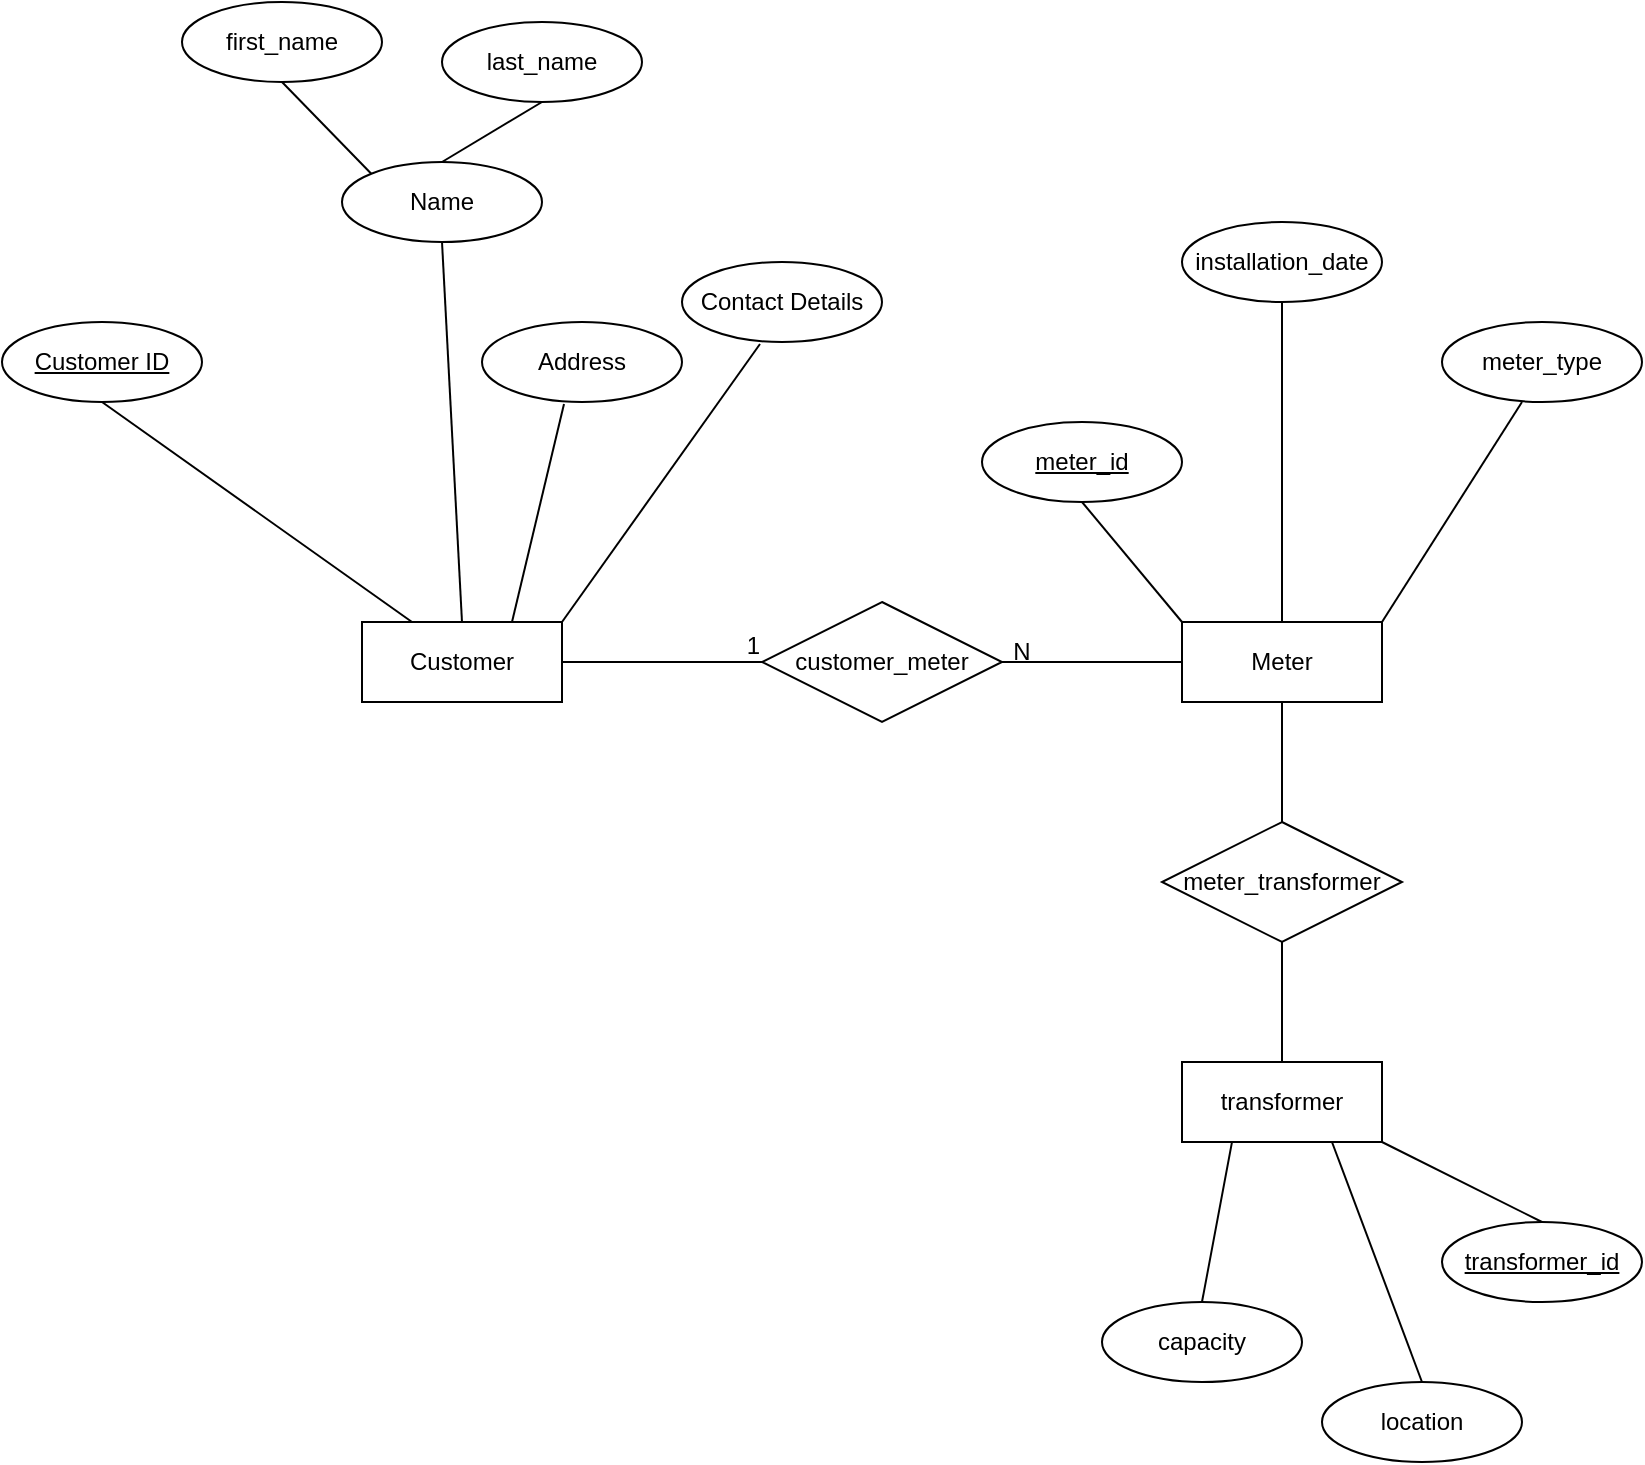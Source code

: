 <mxfile version="24.0.7" type="github">
  <diagram id="R2lEEEUBdFMjLlhIrx00" name="Page-1">
    <mxGraphModel dx="863" dy="447" grid="1" gridSize="10" guides="1" tooltips="1" connect="1" arrows="1" fold="1" page="1" pageScale="1" pageWidth="850" pageHeight="1100" math="0" shadow="0" extFonts="Permanent Marker^https://fonts.googleapis.com/css?family=Permanent+Marker">
      <root>
        <mxCell id="0" />
        <mxCell id="1" parent="0" />
        <mxCell id="2yULZD__tC6PANXnVsFt-1" value="Customer" style="whiteSpace=wrap;html=1;align=center;" vertex="1" parent="1">
          <mxGeometry x="190" y="340" width="100" height="40" as="geometry" />
        </mxCell>
        <mxCell id="2yULZD__tC6PANXnVsFt-2" value="Customer ID" style="ellipse;whiteSpace=wrap;html=1;align=center;fontStyle=4;" vertex="1" parent="1">
          <mxGeometry x="10" y="190" width="100" height="40" as="geometry" />
        </mxCell>
        <mxCell id="2yULZD__tC6PANXnVsFt-5" value="" style="endArrow=none;html=1;rounded=0;exitX=0.5;exitY=0;exitDx=0;exitDy=0;entryX=0.5;entryY=1;entryDx=0;entryDy=0;" edge="1" parent="1" source="2yULZD__tC6PANXnVsFt-1" target="2yULZD__tC6PANXnVsFt-7">
          <mxGeometry relative="1" as="geometry">
            <mxPoint x="110" y="120" as="sourcePoint" />
            <mxPoint x="270" y="120" as="targetPoint" />
            <Array as="points" />
          </mxGeometry>
        </mxCell>
        <mxCell id="2yULZD__tC6PANXnVsFt-6" value="" style="endArrow=none;html=1;rounded=0;exitX=0.5;exitY=1;exitDx=0;exitDy=0;entryX=0.25;entryY=0;entryDx=0;entryDy=0;" edge="1" parent="1" source="2yULZD__tC6PANXnVsFt-2" target="2yULZD__tC6PANXnVsFt-1">
          <mxGeometry relative="1" as="geometry">
            <mxPoint x="30" y="102" as="sourcePoint" />
            <mxPoint x="140" y="130" as="targetPoint" />
            <Array as="points" />
          </mxGeometry>
        </mxCell>
        <mxCell id="2yULZD__tC6PANXnVsFt-7" value="Name" style="ellipse;whiteSpace=wrap;html=1;align=center;" vertex="1" parent="1">
          <mxGeometry x="180" y="110" width="100" height="40" as="geometry" />
        </mxCell>
        <mxCell id="2yULZD__tC6PANXnVsFt-8" value="Address" style="ellipse;whiteSpace=wrap;html=1;align=center;" vertex="1" parent="1">
          <mxGeometry x="250" y="190" width="100" height="40" as="geometry" />
        </mxCell>
        <mxCell id="2yULZD__tC6PANXnVsFt-9" value="" style="endArrow=none;html=1;rounded=0;entryX=0.41;entryY=1.025;entryDx=0;entryDy=0;entryPerimeter=0;exitX=0.75;exitY=0;exitDx=0;exitDy=0;" edge="1" parent="1" source="2yULZD__tC6PANXnVsFt-1" target="2yULZD__tC6PANXnVsFt-8">
          <mxGeometry relative="1" as="geometry">
            <mxPoint x="150" y="240" as="sourcePoint" />
            <mxPoint x="330" y="210" as="targetPoint" />
          </mxGeometry>
        </mxCell>
        <mxCell id="2yULZD__tC6PANXnVsFt-10" value="Contact Details" style="ellipse;whiteSpace=wrap;html=1;align=center;" vertex="1" parent="1">
          <mxGeometry x="350" y="160" width="100" height="40" as="geometry" />
        </mxCell>
        <mxCell id="2yULZD__tC6PANXnVsFt-11" value="" style="endArrow=none;html=1;rounded=0;entryX=0.39;entryY=1.025;entryDx=0;entryDy=0;entryPerimeter=0;exitX=1;exitY=0;exitDx=0;exitDy=0;" edge="1" parent="1" source="2yULZD__tC6PANXnVsFt-1" target="2yULZD__tC6PANXnVsFt-10">
          <mxGeometry relative="1" as="geometry">
            <mxPoint x="260" y="210" as="sourcePoint" />
            <mxPoint x="420" y="210" as="targetPoint" />
          </mxGeometry>
        </mxCell>
        <mxCell id="2yULZD__tC6PANXnVsFt-12" value="first_name" style="ellipse;whiteSpace=wrap;html=1;align=center;" vertex="1" parent="1">
          <mxGeometry x="100" y="30" width="100" height="40" as="geometry" />
        </mxCell>
        <mxCell id="2yULZD__tC6PANXnVsFt-13" value="last_name" style="ellipse;whiteSpace=wrap;html=1;align=center;" vertex="1" parent="1">
          <mxGeometry x="230" y="40" width="100" height="40" as="geometry" />
        </mxCell>
        <mxCell id="2yULZD__tC6PANXnVsFt-14" value="" style="endArrow=none;html=1;rounded=0;entryX=0;entryY=0;entryDx=0;entryDy=0;exitX=0.5;exitY=1;exitDx=0;exitDy=0;" edge="1" parent="1" source="2yULZD__tC6PANXnVsFt-12" target="2yULZD__tC6PANXnVsFt-7">
          <mxGeometry relative="1" as="geometry">
            <mxPoint x="10" y="90" as="sourcePoint" />
            <mxPoint x="170" y="90" as="targetPoint" />
          </mxGeometry>
        </mxCell>
        <mxCell id="2yULZD__tC6PANXnVsFt-15" value="" style="endArrow=none;html=1;rounded=0;entryX=0.5;entryY=1;entryDx=0;entryDy=0;exitX=0.5;exitY=0;exitDx=0;exitDy=0;" edge="1" parent="1" source="2yULZD__tC6PANXnVsFt-7" target="2yULZD__tC6PANXnVsFt-13">
          <mxGeometry relative="1" as="geometry">
            <mxPoint x="100" y="130" as="sourcePoint" />
            <mxPoint x="260" y="130" as="targetPoint" />
          </mxGeometry>
        </mxCell>
        <mxCell id="2yULZD__tC6PANXnVsFt-16" value="Meter" style="whiteSpace=wrap;html=1;align=center;" vertex="1" parent="1">
          <mxGeometry x="600" y="340" width="100" height="40" as="geometry" />
        </mxCell>
        <mxCell id="2yULZD__tC6PANXnVsFt-18" value="" style="endArrow=none;html=1;rounded=0;exitX=0.5;exitY=1;exitDx=0;exitDy=0;entryX=0;entryY=0;entryDx=0;entryDy=0;" edge="1" parent="1" target="2yULZD__tC6PANXnVsFt-16">
          <mxGeometry relative="1" as="geometry">
            <mxPoint x="550" y="280" as="sourcePoint" />
            <mxPoint x="590" y="330" as="targetPoint" />
          </mxGeometry>
        </mxCell>
        <mxCell id="2yULZD__tC6PANXnVsFt-21" value="installation_date" style="ellipse;whiteSpace=wrap;html=1;align=center;" vertex="1" parent="1">
          <mxGeometry x="600" y="140" width="100" height="40" as="geometry" />
        </mxCell>
        <mxCell id="2yULZD__tC6PANXnVsFt-22" value="" style="endArrow=none;html=1;rounded=0;entryX=0.5;entryY=1;entryDx=0;entryDy=0;exitX=0.5;exitY=0;exitDx=0;exitDy=0;" edge="1" parent="1" source="2yULZD__tC6PANXnVsFt-16" target="2yULZD__tC6PANXnVsFt-21">
          <mxGeometry relative="1" as="geometry">
            <mxPoint x="640" y="320" as="sourcePoint" />
            <mxPoint x="800" y="320" as="targetPoint" />
          </mxGeometry>
        </mxCell>
        <mxCell id="2yULZD__tC6PANXnVsFt-23" value="meter_type" style="ellipse;whiteSpace=wrap;html=1;align=center;" vertex="1" parent="1">
          <mxGeometry x="730" y="190" width="100" height="40" as="geometry" />
        </mxCell>
        <mxCell id="2yULZD__tC6PANXnVsFt-24" value="" style="endArrow=none;html=1;rounded=0;entryX=0.5;entryY=1;entryDx=0;entryDy=0;exitX=1;exitY=0;exitDx=0;exitDy=0;" edge="1" parent="1" source="2yULZD__tC6PANXnVsFt-16">
          <mxGeometry relative="1" as="geometry">
            <mxPoint x="650" y="300" as="sourcePoint" />
            <mxPoint x="770" y="230" as="targetPoint" />
          </mxGeometry>
        </mxCell>
        <mxCell id="2yULZD__tC6PANXnVsFt-25" value="customer_meter" style="shape=rhombus;perimeter=rhombusPerimeter;whiteSpace=wrap;html=1;align=center;" vertex="1" parent="1">
          <mxGeometry x="390" y="330" width="120" height="60" as="geometry" />
        </mxCell>
        <mxCell id="2yULZD__tC6PANXnVsFt-27" value="" style="endArrow=none;html=1;rounded=0;" edge="1" parent="1" source="2yULZD__tC6PANXnVsFt-1">
          <mxGeometry relative="1" as="geometry">
            <mxPoint x="290" y="360" as="sourcePoint" />
            <mxPoint x="390" y="360" as="targetPoint" />
          </mxGeometry>
        </mxCell>
        <mxCell id="2yULZD__tC6PANXnVsFt-28" value="1" style="resizable=0;html=1;whiteSpace=wrap;align=right;verticalAlign=bottom;" connectable="0" vertex="1" parent="2yULZD__tC6PANXnVsFt-27">
          <mxGeometry x="1" relative="1" as="geometry" />
        </mxCell>
        <mxCell id="2yULZD__tC6PANXnVsFt-35" value="" style="endArrow=none;html=1;rounded=0;" edge="1" parent="1" source="2yULZD__tC6PANXnVsFt-25">
          <mxGeometry relative="1" as="geometry">
            <mxPoint x="510" y="360" as="sourcePoint" />
            <mxPoint x="600" y="360" as="targetPoint" />
          </mxGeometry>
        </mxCell>
        <mxCell id="2yULZD__tC6PANXnVsFt-36" value="N" style="text;strokeColor=none;align=center;fillColor=none;html=1;verticalAlign=middle;whiteSpace=wrap;rounded=0;" vertex="1" parent="1">
          <mxGeometry x="490" y="340" width="60" height="30" as="geometry" />
        </mxCell>
        <mxCell id="2yULZD__tC6PANXnVsFt-37" value="meter_id" style="ellipse;whiteSpace=wrap;html=1;align=center;fontStyle=4;" vertex="1" parent="1">
          <mxGeometry x="500" y="240" width="100" height="40" as="geometry" />
        </mxCell>
        <mxCell id="2yULZD__tC6PANXnVsFt-38" value="meter_transformer" style="shape=rhombus;perimeter=rhombusPerimeter;whiteSpace=wrap;html=1;align=center;" vertex="1" parent="1">
          <mxGeometry x="590" y="440" width="120" height="60" as="geometry" />
        </mxCell>
        <mxCell id="2yULZD__tC6PANXnVsFt-40" value="" style="endArrow=none;html=1;rounded=0;exitX=0.5;exitY=1;exitDx=0;exitDy=0;" edge="1" parent="1" source="2yULZD__tC6PANXnVsFt-16">
          <mxGeometry relative="1" as="geometry">
            <mxPoint x="580" y="430" as="sourcePoint" />
            <mxPoint x="650" y="440" as="targetPoint" />
          </mxGeometry>
        </mxCell>
        <mxCell id="2yULZD__tC6PANXnVsFt-41" value="transformer" style="whiteSpace=wrap;html=1;align=center;" vertex="1" parent="1">
          <mxGeometry x="600" y="560" width="100" height="40" as="geometry" />
        </mxCell>
        <mxCell id="2yULZD__tC6PANXnVsFt-42" value="" style="endArrow=none;html=1;rounded=0;entryX=0.5;entryY=0;entryDx=0;entryDy=0;exitX=0.5;exitY=1;exitDx=0;exitDy=0;" edge="1" parent="1" source="2yULZD__tC6PANXnVsFt-38" target="2yULZD__tC6PANXnVsFt-41">
          <mxGeometry relative="1" as="geometry">
            <mxPoint x="580" y="520" as="sourcePoint" />
            <mxPoint x="740" y="520" as="targetPoint" />
          </mxGeometry>
        </mxCell>
        <mxCell id="2yULZD__tC6PANXnVsFt-43" value="transformer_id" style="ellipse;whiteSpace=wrap;html=1;align=center;fontStyle=4;" vertex="1" parent="1">
          <mxGeometry x="730" y="640" width="100" height="40" as="geometry" />
        </mxCell>
        <mxCell id="2yULZD__tC6PANXnVsFt-44" value="" style="endArrow=none;html=1;rounded=0;exitX=1;exitY=1;exitDx=0;exitDy=0;entryX=0.5;entryY=0;entryDx=0;entryDy=0;" edge="1" parent="1" source="2yULZD__tC6PANXnVsFt-41" target="2yULZD__tC6PANXnVsFt-43">
          <mxGeometry relative="1" as="geometry">
            <mxPoint x="650" y="620" as="sourcePoint" />
            <mxPoint x="810" y="620" as="targetPoint" />
          </mxGeometry>
        </mxCell>
        <mxCell id="2yULZD__tC6PANXnVsFt-45" value="location" style="ellipse;whiteSpace=wrap;html=1;align=center;" vertex="1" parent="1">
          <mxGeometry x="670" y="720" width="100" height="40" as="geometry" />
        </mxCell>
        <mxCell id="2yULZD__tC6PANXnVsFt-46" value="" style="endArrow=none;html=1;rounded=0;entryX=0.5;entryY=0;entryDx=0;entryDy=0;exitX=0.75;exitY=1;exitDx=0;exitDy=0;" edge="1" parent="1" source="2yULZD__tC6PANXnVsFt-41" target="2yULZD__tC6PANXnVsFt-45">
          <mxGeometry relative="1" as="geometry">
            <mxPoint x="560" y="660" as="sourcePoint" />
            <mxPoint x="720" y="660" as="targetPoint" />
          </mxGeometry>
        </mxCell>
        <mxCell id="2yULZD__tC6PANXnVsFt-47" value="capacity" style="ellipse;whiteSpace=wrap;html=1;align=center;" vertex="1" parent="1">
          <mxGeometry x="560" y="680" width="100" height="40" as="geometry" />
        </mxCell>
        <mxCell id="2yULZD__tC6PANXnVsFt-48" value="" style="endArrow=none;html=1;rounded=0;entryX=0.25;entryY=1;entryDx=0;entryDy=0;exitX=0.5;exitY=0;exitDx=0;exitDy=0;" edge="1" parent="1" source="2yULZD__tC6PANXnVsFt-47" target="2yULZD__tC6PANXnVsFt-41">
          <mxGeometry relative="1" as="geometry">
            <mxPoint x="520" y="640" as="sourcePoint" />
            <mxPoint x="680" y="640" as="targetPoint" />
          </mxGeometry>
        </mxCell>
      </root>
    </mxGraphModel>
  </diagram>
</mxfile>
